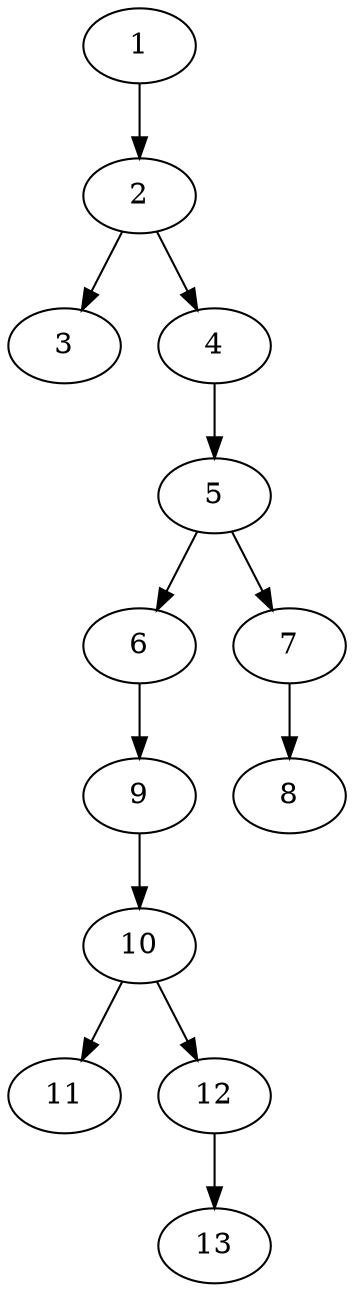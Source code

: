 // DAG (tier=1-easy, mode=data, n=13, ccr=0.315, fat=0.414, density=0.328, regular=0.715, jump=0.066, mindata=1048576, maxdata=8388608)
// DAG automatically generated by daggen at Sun Aug 24 16:33:32 2025
// /home/ermia/Project/Environments/daggen/bin/daggen --dot --ccr 0.315 --fat 0.414 --regular 0.715 --density 0.328 --jump 0.066 --mindata 1048576 --maxdata 8388608 -n 13 
digraph G {
  1 [size="31709648974506156", alpha="0.10", expect_size="15854824487253078"]
  1 -> 2 [size ="23902029873152"]
  2 [size="968983940844501504", alpha="0.16", expect_size="484491970422250752"]
  2 -> 3 [size ="420965985026048"]
  2 -> 4 [size ="420965985026048"]
  3 [size="54388244611072000000", alpha="0.15", expect_size="27194122305536000000"]
  4 [size="697095916210245760", alpha="0.07", expect_size="348547958105122880"]
  4 -> 5 [size ="344779514707968"]
  5 [size="43367264030591811584", alpha="0.20", expect_size="21683632015295905792"]
  5 -> 6 [size ="98748688498688"]
  5 -> 7 [size ="98748688498688"]
  6 [size="123174807295046624", alpha="0.16", expect_size="61587403647523312"]
  6 -> 9 [size ="153163642437632"]
  7 [size="614203102767105024", alpha="0.18", expect_size="307101551383552512"]
  7 -> 8 [size ="542118162464768"]
  8 [size="12555890396223246", alpha="0.13", expect_size="6277945198111623"]
  9 [size="48038001246208000000", alpha="0.04", expect_size="24019000623104000000"]
  9 -> 10 [size ="105717432320000"]
  10 [size="11604003229991096", alpha="0.19", expect_size="5802001614995548"]
  10 -> 11 [size ="209547461394432"]
  10 -> 12 [size ="209547461394432"]
  11 [size="303686306729141440", alpha="0.05", expect_size="151843153364570720"]
  12 [size="129400720232369008", alpha="0.11", expect_size="64700360116184504"]
  12 -> 13 [size ="55664923639808"]
  13 [size="330325804858480", alpha="0.11", expect_size="165162902429240"]
}